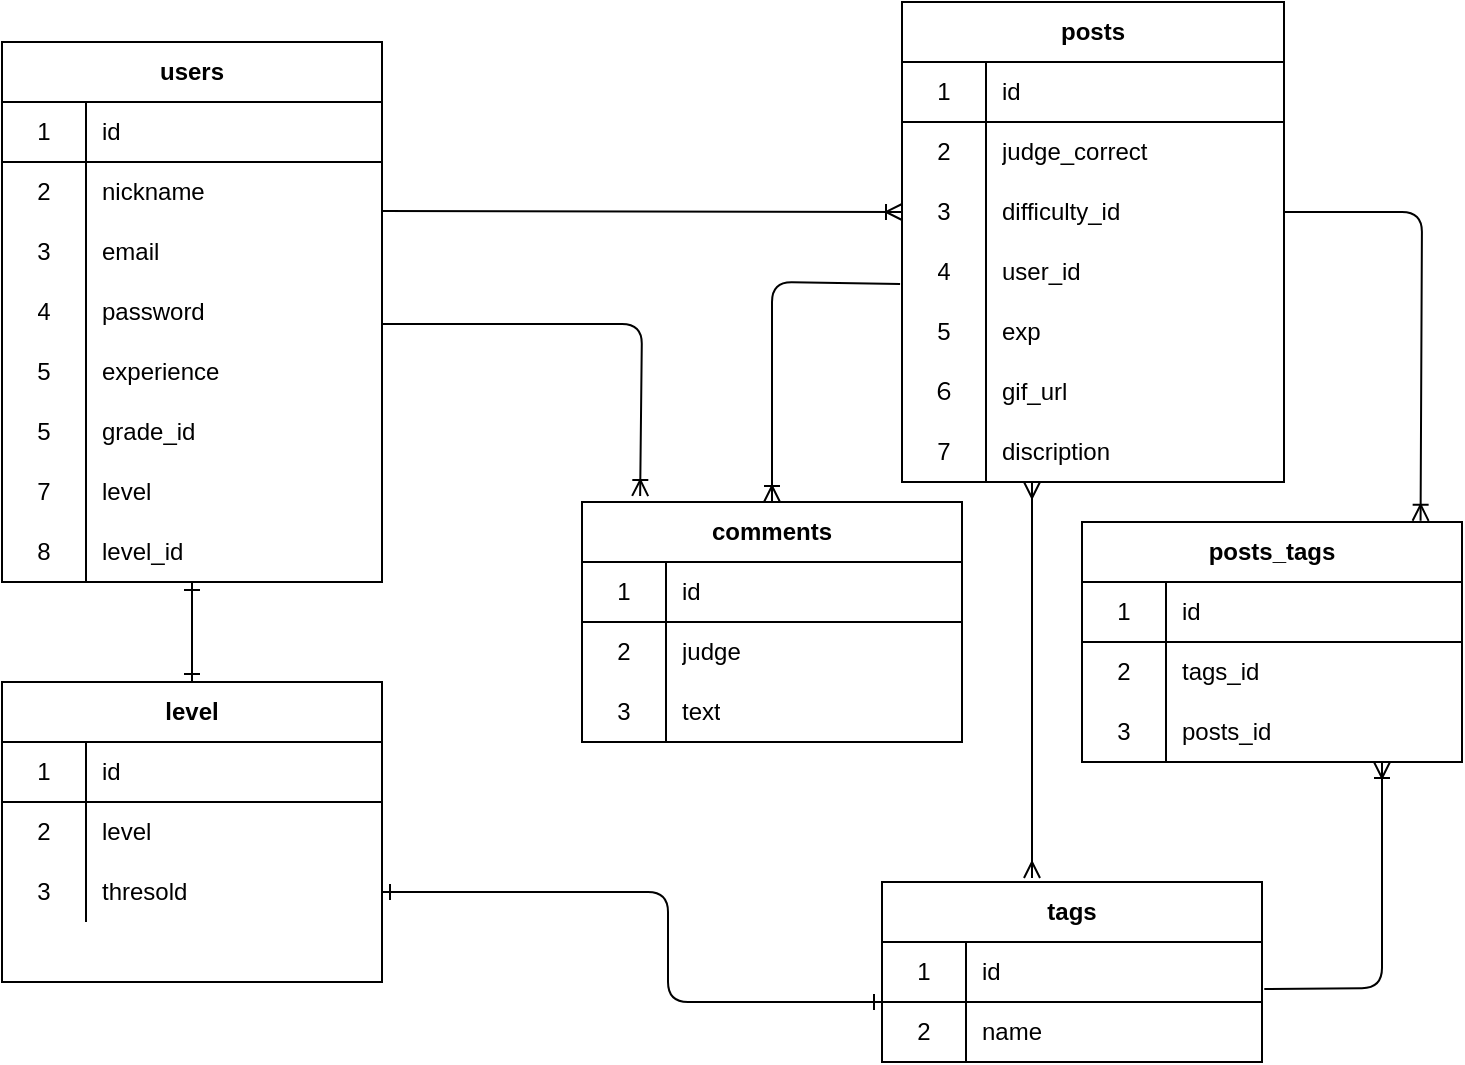 <mxfile version="13.6.5">
    <diagram id="AvEGPFQrS9TUnuEc9XVp" name="ページ1">
        <mxGraphModel dx="946" dy="561" grid="1" gridSize="10" guides="1" tooltips="1" connect="1" arrows="1" fold="1" page="1" pageScale="1" pageWidth="827" pageHeight="1169" math="0" shadow="0">
            <root>
                <mxCell id="0"/>
                <mxCell id="1" parent="0"/>
                <mxCell id="5" value="users" style="shape=table;html=1;whiteSpace=wrap;startSize=30;container=1;collapsible=0;childLayout=tableLayout;fixedRows=1;rowLines=0;fontStyle=1;align=center;" parent="1" vertex="1">
                    <mxGeometry x="80" y="40" width="190" height="270" as="geometry"/>
                </mxCell>
                <mxCell id="6" value="" style="shape=partialRectangle;html=1;whiteSpace=wrap;collapsible=0;dropTarget=0;pointerEvents=0;fillColor=none;top=0;left=0;bottom=1;right=0;points=[[0,0.5],[1,0.5]];portConstraint=eastwest;" parent="5" vertex="1">
                    <mxGeometry y="30" width="190" height="30" as="geometry"/>
                </mxCell>
                <mxCell id="7" value="1" style="shape=partialRectangle;html=1;whiteSpace=wrap;connectable=0;fillColor=none;top=0;left=0;bottom=0;right=0;overflow=hidden;" parent="6" vertex="1">
                    <mxGeometry width="42" height="30" as="geometry"/>
                </mxCell>
                <mxCell id="8" value="id" style="shape=partialRectangle;html=1;whiteSpace=wrap;connectable=0;fillColor=none;top=0;left=0;bottom=0;right=0;align=left;spacingLeft=6;overflow=hidden;" parent="6" vertex="1">
                    <mxGeometry x="42" width="148" height="30" as="geometry"/>
                </mxCell>
                <mxCell id="9" value="" style="shape=partialRectangle;html=1;whiteSpace=wrap;collapsible=0;dropTarget=0;pointerEvents=0;fillColor=none;top=0;left=0;bottom=0;right=0;points=[[0,0.5],[1,0.5]];portConstraint=eastwest;" parent="5" vertex="1">
                    <mxGeometry y="60" width="190" height="30" as="geometry"/>
                </mxCell>
                <mxCell id="10" value="2" style="shape=partialRectangle;html=1;whiteSpace=wrap;connectable=0;fillColor=none;top=0;left=0;bottom=0;right=0;overflow=hidden;" parent="9" vertex="1">
                    <mxGeometry width="42" height="30" as="geometry"/>
                </mxCell>
                <mxCell id="11" value="nickname" style="shape=partialRectangle;html=1;whiteSpace=wrap;connectable=0;fillColor=none;top=0;left=0;bottom=0;right=0;align=left;spacingLeft=6;overflow=hidden;" parent="9" vertex="1">
                    <mxGeometry x="42" width="148" height="30" as="geometry"/>
                </mxCell>
                <mxCell id="12" value="" style="shape=partialRectangle;html=1;whiteSpace=wrap;collapsible=0;dropTarget=0;pointerEvents=0;fillColor=none;top=0;left=0;bottom=0;right=0;points=[[0,0.5],[1,0.5]];portConstraint=eastwest;" parent="5" vertex="1">
                    <mxGeometry y="90" width="190" height="30" as="geometry"/>
                </mxCell>
                <mxCell id="13" value="3" style="shape=partialRectangle;html=1;whiteSpace=wrap;connectable=0;fillColor=none;top=0;left=0;bottom=0;right=0;overflow=hidden;" parent="12" vertex="1">
                    <mxGeometry width="42" height="30" as="geometry"/>
                </mxCell>
                <mxCell id="14" value="email" style="shape=partialRectangle;html=1;whiteSpace=wrap;connectable=0;fillColor=none;top=0;left=0;bottom=0;right=0;align=left;spacingLeft=6;overflow=hidden;" parent="12" vertex="1">
                    <mxGeometry x="42" width="148" height="30" as="geometry"/>
                </mxCell>
                <mxCell id="15" value="" style="shape=partialRectangle;html=1;whiteSpace=wrap;collapsible=0;dropTarget=0;pointerEvents=0;fillColor=none;top=0;left=0;bottom=0;right=0;points=[[0,0.5],[1,0.5]];portConstraint=eastwest;" parent="5" vertex="1">
                    <mxGeometry y="120" width="190" height="30" as="geometry"/>
                </mxCell>
                <mxCell id="16" value="4" style="shape=partialRectangle;html=1;whiteSpace=wrap;connectable=0;fillColor=none;top=0;left=0;bottom=0;right=0;overflow=hidden;" parent="15" vertex="1">
                    <mxGeometry width="42" height="30" as="geometry"/>
                </mxCell>
                <mxCell id="17" value="password" style="shape=partialRectangle;html=1;whiteSpace=wrap;connectable=0;fillColor=none;top=0;left=0;bottom=0;right=0;align=left;spacingLeft=6;overflow=hidden;" parent="15" vertex="1">
                    <mxGeometry x="42" width="148" height="30" as="geometry"/>
                </mxCell>
                <mxCell id="18" value="" style="shape=partialRectangle;html=1;whiteSpace=wrap;collapsible=0;dropTarget=0;pointerEvents=0;fillColor=none;top=0;left=0;bottom=0;right=0;points=[[0,0.5],[1,0.5]];portConstraint=eastwest;" parent="5" vertex="1">
                    <mxGeometry y="150" width="190" height="30" as="geometry"/>
                </mxCell>
                <mxCell id="19" value="5" style="shape=partialRectangle;html=1;whiteSpace=wrap;connectable=0;fillColor=none;top=0;left=0;bottom=0;right=0;overflow=hidden;" parent="18" vertex="1">
                    <mxGeometry width="42" height="30" as="geometry"/>
                </mxCell>
                <mxCell id="20" value="experience" style="shape=partialRectangle;html=1;whiteSpace=wrap;connectable=0;fillColor=none;top=0;left=0;bottom=0;right=0;align=left;spacingLeft=6;overflow=hidden;" parent="18" vertex="1">
                    <mxGeometry x="42" width="148" height="30" as="geometry"/>
                </mxCell>
                <mxCell id="21" value="" style="shape=partialRectangle;html=1;whiteSpace=wrap;collapsible=0;dropTarget=0;pointerEvents=0;fillColor=none;top=0;left=0;bottom=0;right=0;points=[[0,0.5],[1,0.5]];portConstraint=eastwest;" parent="5" vertex="1">
                    <mxGeometry y="180" width="190" height="30" as="geometry"/>
                </mxCell>
                <mxCell id="22" value="5" style="shape=partialRectangle;html=1;whiteSpace=wrap;connectable=0;fillColor=none;top=0;left=0;bottom=0;right=0;overflow=hidden;" parent="21" vertex="1">
                    <mxGeometry width="42" height="30" as="geometry"/>
                </mxCell>
                <mxCell id="23" value="grade_id" style="shape=partialRectangle;html=1;whiteSpace=wrap;connectable=0;fillColor=none;top=0;left=0;bottom=0;right=0;align=left;spacingLeft=6;overflow=hidden;" parent="21" vertex="1">
                    <mxGeometry x="42" width="148" height="30" as="geometry"/>
                </mxCell>
                <mxCell id="44" value="" style="shape=partialRectangle;html=1;whiteSpace=wrap;collapsible=0;dropTarget=0;pointerEvents=0;fillColor=none;top=0;left=0;bottom=0;right=0;points=[[0,0.5],[1,0.5]];portConstraint=eastwest;" parent="5" vertex="1">
                    <mxGeometry y="210" width="190" height="30" as="geometry"/>
                </mxCell>
                <mxCell id="45" value="7" style="shape=partialRectangle;html=1;whiteSpace=wrap;connectable=0;fillColor=none;top=0;left=0;bottom=0;right=0;overflow=hidden;" parent="44" vertex="1">
                    <mxGeometry width="42" height="30" as="geometry"/>
                </mxCell>
                <mxCell id="46" value="level" style="shape=partialRectangle;html=1;whiteSpace=wrap;connectable=0;fillColor=none;top=0;left=0;bottom=0;right=0;align=left;spacingLeft=6;overflow=hidden;" parent="44" vertex="1">
                    <mxGeometry x="42" width="148" height="30" as="geometry"/>
                </mxCell>
                <mxCell id="47" value="" style="shape=partialRectangle;html=1;whiteSpace=wrap;collapsible=0;dropTarget=0;pointerEvents=0;fillColor=none;top=0;left=0;bottom=0;right=0;points=[[0,0.5],[1,0.5]];portConstraint=eastwest;" parent="5" vertex="1">
                    <mxGeometry y="240" width="190" height="30" as="geometry"/>
                </mxCell>
                <mxCell id="48" value="8" style="shape=partialRectangle;html=1;whiteSpace=wrap;connectable=0;fillColor=none;top=0;left=0;bottom=0;right=0;overflow=hidden;" parent="47" vertex="1">
                    <mxGeometry width="42" height="30" as="geometry"/>
                </mxCell>
                <mxCell id="49" value="level_id" style="shape=partialRectangle;html=1;whiteSpace=wrap;connectable=0;fillColor=none;top=0;left=0;bottom=0;right=0;align=left;spacingLeft=6;overflow=hidden;" parent="47" vertex="1">
                    <mxGeometry x="42" width="148" height="30" as="geometry"/>
                </mxCell>
                <mxCell id="141" value="tags" style="shape=table;html=1;whiteSpace=wrap;startSize=30;container=1;collapsible=0;childLayout=tableLayout;fixedRows=1;rowLines=0;fontStyle=1;align=center;" parent="1" vertex="1">
                    <mxGeometry x="520" y="460" width="190" height="90" as="geometry"/>
                </mxCell>
                <mxCell id="142" value="" style="shape=partialRectangle;html=1;whiteSpace=wrap;collapsible=0;dropTarget=0;pointerEvents=0;fillColor=none;top=0;left=0;bottom=1;right=0;points=[[0,0.5],[1,0.5]];portConstraint=eastwest;" parent="141" vertex="1">
                    <mxGeometry y="30" width="190" height="30" as="geometry"/>
                </mxCell>
                <mxCell id="143" value="1" style="shape=partialRectangle;html=1;whiteSpace=wrap;connectable=0;fillColor=none;top=0;left=0;bottom=0;right=0;overflow=hidden;" parent="142" vertex="1">
                    <mxGeometry width="42" height="30" as="geometry"/>
                </mxCell>
                <mxCell id="144" value="id" style="shape=partialRectangle;html=1;whiteSpace=wrap;connectable=0;fillColor=none;top=0;left=0;bottom=0;right=0;align=left;spacingLeft=6;overflow=hidden;" parent="142" vertex="1">
                    <mxGeometry x="42" width="148" height="30" as="geometry"/>
                </mxCell>
                <mxCell id="145" value="" style="shape=partialRectangle;html=1;whiteSpace=wrap;collapsible=0;dropTarget=0;pointerEvents=0;fillColor=none;top=0;left=0;bottom=0;right=0;points=[[0,0.5],[1,0.5]];portConstraint=eastwest;" parent="141" vertex="1">
                    <mxGeometry y="60" width="190" height="30" as="geometry"/>
                </mxCell>
                <mxCell id="146" value="2" style="shape=partialRectangle;html=1;whiteSpace=wrap;connectable=0;fillColor=none;top=0;left=0;bottom=0;right=0;overflow=hidden;" parent="145" vertex="1">
                    <mxGeometry width="42" height="30" as="geometry"/>
                </mxCell>
                <mxCell id="147" value="name" style="shape=partialRectangle;html=1;whiteSpace=wrap;connectable=0;fillColor=none;top=0;left=0;bottom=0;right=0;align=left;spacingLeft=6;overflow=hidden;" parent="145" vertex="1">
                    <mxGeometry x="42" width="148" height="30" as="geometry"/>
                </mxCell>
                <mxCell id="151" value="posts_tags" style="shape=table;html=1;whiteSpace=wrap;startSize=30;container=1;collapsible=0;childLayout=tableLayout;fixedRows=1;rowLines=0;fontStyle=1;align=center;" parent="1" vertex="1">
                    <mxGeometry x="620" y="280" width="190" height="120" as="geometry"/>
                </mxCell>
                <mxCell id="152" value="" style="shape=partialRectangle;html=1;whiteSpace=wrap;collapsible=0;dropTarget=0;pointerEvents=0;fillColor=none;top=0;left=0;bottom=1;right=0;points=[[0,0.5],[1,0.5]];portConstraint=eastwest;" parent="151" vertex="1">
                    <mxGeometry y="30" width="190" height="30" as="geometry"/>
                </mxCell>
                <mxCell id="153" value="1" style="shape=partialRectangle;html=1;whiteSpace=wrap;connectable=0;fillColor=none;top=0;left=0;bottom=0;right=0;overflow=hidden;" parent="152" vertex="1">
                    <mxGeometry width="42" height="30" as="geometry"/>
                </mxCell>
                <mxCell id="154" value="id" style="shape=partialRectangle;html=1;whiteSpace=wrap;connectable=0;fillColor=none;top=0;left=0;bottom=0;right=0;align=left;spacingLeft=6;overflow=hidden;" parent="152" vertex="1">
                    <mxGeometry x="42" width="148" height="30" as="geometry"/>
                </mxCell>
                <mxCell id="155" value="" style="shape=partialRectangle;html=1;whiteSpace=wrap;collapsible=0;dropTarget=0;pointerEvents=0;fillColor=none;top=0;left=0;bottom=0;right=0;points=[[0,0.5],[1,0.5]];portConstraint=eastwest;" parent="151" vertex="1">
                    <mxGeometry y="60" width="190" height="30" as="geometry"/>
                </mxCell>
                <mxCell id="156" value="2" style="shape=partialRectangle;html=1;whiteSpace=wrap;connectable=0;fillColor=none;top=0;left=0;bottom=0;right=0;overflow=hidden;" parent="155" vertex="1">
                    <mxGeometry width="42" height="30" as="geometry"/>
                </mxCell>
                <mxCell id="157" value="tags_id" style="shape=partialRectangle;html=1;whiteSpace=wrap;connectable=0;fillColor=none;top=0;left=0;bottom=0;right=0;align=left;spacingLeft=6;overflow=hidden;" parent="155" vertex="1">
                    <mxGeometry x="42" width="148" height="30" as="geometry"/>
                </mxCell>
                <mxCell id="158" value="" style="shape=partialRectangle;html=1;whiteSpace=wrap;collapsible=0;dropTarget=0;pointerEvents=0;fillColor=none;top=0;left=0;bottom=0;right=0;points=[[0,0.5],[1,0.5]];portConstraint=eastwest;" parent="151" vertex="1">
                    <mxGeometry y="90" width="190" height="30" as="geometry"/>
                </mxCell>
                <mxCell id="159" value="3" style="shape=partialRectangle;html=1;whiteSpace=wrap;connectable=0;fillColor=none;top=0;left=0;bottom=0;right=0;overflow=hidden;" parent="158" vertex="1">
                    <mxGeometry width="42" height="30" as="geometry"/>
                </mxCell>
                <mxCell id="160" value="posts_id" style="shape=partialRectangle;html=1;whiteSpace=wrap;connectable=0;fillColor=none;top=0;left=0;bottom=0;right=0;align=left;spacingLeft=6;overflow=hidden;" parent="158" vertex="1">
                    <mxGeometry x="42" width="148" height="30" as="geometry"/>
                </mxCell>
                <mxCell id="185" value="" style="endArrow=ERoneToMany;html=1;entryX=0.153;entryY=-0.025;entryDx=0;entryDy=0;endFill=0;entryPerimeter=0;" parent="1" target="116" edge="1">
                    <mxGeometry width="50" height="50" relative="1" as="geometry">
                        <mxPoint x="270" y="181" as="sourcePoint"/>
                        <mxPoint x="330" y="370" as="targetPoint"/>
                        <Array as="points">
                            <mxPoint x="400" y="181"/>
                        </Array>
                    </mxGeometry>
                </mxCell>
                <mxCell id="186" value="" style="endArrow=ERoneToMany;html=1;entryX=0;entryY=0.5;entryDx=0;entryDy=0;endFill=0;exitX=0.999;exitY=0.817;exitDx=0;exitDy=0;exitPerimeter=0;" parent="1" source="9" target="98" edge="1">
                    <mxGeometry width="50" height="50" relative="1" as="geometry">
                        <mxPoint x="310.0" y="40" as="sourcePoint"/>
                        <mxPoint x="430" y="180.28" as="targetPoint"/>
                        <Array as="points"/>
                    </mxGeometry>
                </mxCell>
                <mxCell id="91" value="posts" style="shape=table;html=1;whiteSpace=wrap;startSize=30;container=1;collapsible=0;childLayout=tableLayout;fixedRows=1;rowLines=0;fontStyle=1;align=center;" parent="1" vertex="1">
                    <mxGeometry x="530" y="20" width="191" height="240" as="geometry"/>
                </mxCell>
                <mxCell id="92" value="" style="shape=partialRectangle;html=1;whiteSpace=wrap;collapsible=0;dropTarget=0;pointerEvents=0;fillColor=none;top=0;left=0;bottom=1;right=0;points=[[0,0.5],[1,0.5]];portConstraint=eastwest;" parent="91" vertex="1">
                    <mxGeometry y="30" width="191" height="30" as="geometry"/>
                </mxCell>
                <mxCell id="93" value="1" style="shape=partialRectangle;html=1;whiteSpace=wrap;connectable=0;fillColor=none;top=0;left=0;bottom=0;right=0;overflow=hidden;" parent="92" vertex="1">
                    <mxGeometry width="42" height="30" as="geometry"/>
                </mxCell>
                <mxCell id="94" value="id" style="shape=partialRectangle;html=1;whiteSpace=wrap;connectable=0;fillColor=none;top=0;left=0;bottom=0;right=0;align=left;spacingLeft=6;overflow=hidden;" parent="92" vertex="1">
                    <mxGeometry x="42" width="149" height="30" as="geometry"/>
                </mxCell>
                <mxCell id="95" value="" style="shape=partialRectangle;html=1;whiteSpace=wrap;collapsible=0;dropTarget=0;pointerEvents=0;fillColor=none;top=0;left=0;bottom=0;right=0;points=[[0,0.5],[1,0.5]];portConstraint=eastwest;" parent="91" vertex="1">
                    <mxGeometry y="60" width="191" height="30" as="geometry"/>
                </mxCell>
                <mxCell id="96" value="2" style="shape=partialRectangle;html=1;whiteSpace=wrap;connectable=0;fillColor=none;top=0;left=0;bottom=0;right=0;overflow=hidden;" parent="95" vertex="1">
                    <mxGeometry width="42" height="30" as="geometry"/>
                </mxCell>
                <mxCell id="97" value="judge_correct" style="shape=partialRectangle;html=1;whiteSpace=wrap;connectable=0;fillColor=none;top=0;left=0;bottom=0;right=0;align=left;spacingLeft=6;overflow=hidden;" parent="95" vertex="1">
                    <mxGeometry x="42" width="149" height="30" as="geometry"/>
                </mxCell>
                <mxCell id="98" value="" style="shape=partialRectangle;html=1;whiteSpace=wrap;collapsible=0;dropTarget=0;pointerEvents=0;fillColor=none;top=0;left=0;bottom=0;right=0;points=[[0,0.5],[1,0.5]];portConstraint=eastwest;" parent="91" vertex="1">
                    <mxGeometry y="90" width="191" height="30" as="geometry"/>
                </mxCell>
                <mxCell id="99" value="3" style="shape=partialRectangle;html=1;whiteSpace=wrap;connectable=0;fillColor=none;top=0;left=0;bottom=0;right=0;overflow=hidden;" parent="98" vertex="1">
                    <mxGeometry width="42" height="30" as="geometry"/>
                </mxCell>
                <mxCell id="100" value="difficulty_id" style="shape=partialRectangle;html=1;whiteSpace=wrap;connectable=0;fillColor=none;top=0;left=0;bottom=0;right=0;align=left;spacingLeft=6;overflow=hidden;" parent="98" vertex="1">
                    <mxGeometry x="42" width="149" height="30" as="geometry"/>
                </mxCell>
                <mxCell id="101" value="" style="shape=partialRectangle;html=1;whiteSpace=wrap;collapsible=0;dropTarget=0;pointerEvents=0;fillColor=none;top=0;left=0;bottom=0;right=0;points=[[0,0.5],[1,0.5]];portConstraint=eastwest;" parent="91" vertex="1">
                    <mxGeometry y="120" width="191" height="30" as="geometry"/>
                </mxCell>
                <mxCell id="102" value="4" style="shape=partialRectangle;html=1;whiteSpace=wrap;connectable=0;fillColor=none;top=0;left=0;bottom=0;right=0;overflow=hidden;" parent="101" vertex="1">
                    <mxGeometry width="42" height="30" as="geometry"/>
                </mxCell>
                <mxCell id="103" value="user_id" style="shape=partialRectangle;html=1;whiteSpace=wrap;connectable=0;fillColor=none;top=0;left=0;bottom=0;right=0;align=left;spacingLeft=6;overflow=hidden;" parent="101" vertex="1">
                    <mxGeometry x="42" width="149" height="30" as="geometry"/>
                </mxCell>
                <mxCell id="104" value="" style="shape=partialRectangle;html=1;whiteSpace=wrap;collapsible=0;dropTarget=0;pointerEvents=0;fillColor=none;top=0;left=0;bottom=0;right=0;points=[[0,0.5],[1,0.5]];portConstraint=eastwest;" parent="91" vertex="1">
                    <mxGeometry y="150" width="191" height="30" as="geometry"/>
                </mxCell>
                <mxCell id="105" value="5" style="shape=partialRectangle;html=1;whiteSpace=wrap;connectable=0;fillColor=none;top=0;left=0;bottom=0;right=0;overflow=hidden;" parent="104" vertex="1">
                    <mxGeometry width="42" height="30" as="geometry"/>
                </mxCell>
                <mxCell id="106" value="exp" style="shape=partialRectangle;html=1;whiteSpace=wrap;connectable=0;fillColor=none;top=0;left=0;bottom=0;right=0;align=left;spacingLeft=6;overflow=hidden;" parent="104" vertex="1">
                    <mxGeometry x="42" width="149" height="30" as="geometry"/>
                </mxCell>
                <mxCell id="216" value="" style="shape=partialRectangle;html=1;whiteSpace=wrap;collapsible=0;dropTarget=0;pointerEvents=0;fillColor=none;top=0;left=0;bottom=0;right=0;points=[[0,0.5],[1,0.5]];portConstraint=eastwest;" parent="91" vertex="1">
                    <mxGeometry y="180" width="191" height="30" as="geometry"/>
                </mxCell>
                <mxCell id="217" value="６" style="shape=partialRectangle;html=1;whiteSpace=wrap;connectable=0;fillColor=none;top=0;left=0;bottom=0;right=0;overflow=hidden;" parent="216" vertex="1">
                    <mxGeometry width="42" height="30" as="geometry"/>
                </mxCell>
                <mxCell id="218" value="gif_url" style="shape=partialRectangle;html=1;whiteSpace=wrap;connectable=0;fillColor=none;top=0;left=0;bottom=0;right=0;align=left;spacingLeft=6;overflow=hidden;" parent="216" vertex="1">
                    <mxGeometry x="42" width="149" height="30" as="geometry"/>
                </mxCell>
                <mxCell id="219" value="" style="shape=partialRectangle;html=1;whiteSpace=wrap;collapsible=0;dropTarget=0;pointerEvents=0;fillColor=none;top=0;left=0;bottom=0;right=0;points=[[0,0.5],[1,0.5]];portConstraint=eastwest;" vertex="1" parent="91">
                    <mxGeometry y="210" width="191" height="30" as="geometry"/>
                </mxCell>
                <mxCell id="220" value="7" style="shape=partialRectangle;html=1;whiteSpace=wrap;connectable=0;fillColor=none;top=0;left=0;bottom=0;right=0;overflow=hidden;" vertex="1" parent="219">
                    <mxGeometry width="42" height="30" as="geometry"/>
                </mxCell>
                <mxCell id="221" value="discription" style="shape=partialRectangle;html=1;whiteSpace=wrap;connectable=0;fillColor=none;top=0;left=0;bottom=0;right=0;align=left;spacingLeft=6;overflow=hidden;" vertex="1" parent="219">
                    <mxGeometry x="42" width="149" height="30" as="geometry"/>
                </mxCell>
                <mxCell id="188" value="" style="endArrow=ERoneToMany;html=1;endFill=0;exitX=-0.005;exitY=0.702;exitDx=0;exitDy=0;exitPerimeter=0;" parent="1" source="101" target="116" edge="1">
                    <mxGeometry width="50" height="50" relative="1" as="geometry">
                        <mxPoint x="509" y="160" as="sourcePoint"/>
                        <mxPoint x="508.5" y="270" as="targetPoint"/>
                        <Array as="points">
                            <mxPoint x="465" y="160"/>
                        </Array>
                    </mxGeometry>
                </mxCell>
                <mxCell id="53" value="level" style="shape=table;html=1;whiteSpace=wrap;startSize=30;container=1;collapsible=0;childLayout=tableLayout;fixedRows=1;rowLines=0;fontStyle=1;align=center;" parent="1" vertex="1">
                    <mxGeometry x="80" y="360" width="190" height="150" as="geometry"/>
                </mxCell>
                <mxCell id="54" value="" style="shape=partialRectangle;html=1;whiteSpace=wrap;collapsible=0;dropTarget=0;pointerEvents=0;fillColor=none;top=0;left=0;bottom=1;right=0;points=[[0,0.5],[1,0.5]];portConstraint=eastwest;" parent="53" vertex="1">
                    <mxGeometry y="30" width="190" height="30" as="geometry"/>
                </mxCell>
                <mxCell id="55" value="1" style="shape=partialRectangle;html=1;whiteSpace=wrap;connectable=0;fillColor=none;top=0;left=0;bottom=0;right=0;overflow=hidden;" parent="54" vertex="1">
                    <mxGeometry width="42" height="30" as="geometry"/>
                </mxCell>
                <mxCell id="56" value="id" style="shape=partialRectangle;html=1;whiteSpace=wrap;connectable=0;fillColor=none;top=0;left=0;bottom=0;right=0;align=left;spacingLeft=6;overflow=hidden;" parent="54" vertex="1">
                    <mxGeometry x="42" width="148" height="30" as="geometry"/>
                </mxCell>
                <mxCell id="57" value="" style="shape=partialRectangle;html=1;whiteSpace=wrap;collapsible=0;dropTarget=0;pointerEvents=0;fillColor=none;top=0;left=0;bottom=0;right=0;points=[[0,0.5],[1,0.5]];portConstraint=eastwest;" parent="53" vertex="1">
                    <mxGeometry y="60" width="190" height="30" as="geometry"/>
                </mxCell>
                <mxCell id="58" value="2" style="shape=partialRectangle;html=1;whiteSpace=wrap;connectable=0;fillColor=none;top=0;left=0;bottom=0;right=0;overflow=hidden;" parent="57" vertex="1">
                    <mxGeometry width="42" height="30" as="geometry"/>
                </mxCell>
                <mxCell id="59" value="level" style="shape=partialRectangle;html=1;whiteSpace=wrap;connectable=0;fillColor=none;top=0;left=0;bottom=0;right=0;align=left;spacingLeft=6;overflow=hidden;" parent="57" vertex="1">
                    <mxGeometry x="42" width="148" height="30" as="geometry"/>
                </mxCell>
                <mxCell id="60" value="" style="shape=partialRectangle;html=1;whiteSpace=wrap;collapsible=0;dropTarget=0;pointerEvents=0;fillColor=none;top=0;left=0;bottom=0;right=0;points=[[0,0.5],[1,0.5]];portConstraint=eastwest;" parent="53" vertex="1">
                    <mxGeometry y="90" width="190" height="30" as="geometry"/>
                </mxCell>
                <mxCell id="61" value="3" style="shape=partialRectangle;html=1;whiteSpace=wrap;connectable=0;fillColor=none;top=0;left=0;bottom=0;right=0;overflow=hidden;" parent="60" vertex="1">
                    <mxGeometry width="42" height="30" as="geometry"/>
                </mxCell>
                <mxCell id="62" value="thresold" style="shape=partialRectangle;html=1;whiteSpace=wrap;connectable=0;fillColor=none;top=0;left=0;bottom=0;right=0;align=left;spacingLeft=6;overflow=hidden;" parent="60" vertex="1">
                    <mxGeometry x="42" width="148" height="30" as="geometry"/>
                </mxCell>
                <mxCell id="116" value="comments" style="shape=table;html=1;whiteSpace=wrap;startSize=30;container=1;collapsible=0;childLayout=tableLayout;fixedRows=1;rowLines=0;fontStyle=1;align=center;" parent="1" vertex="1">
                    <mxGeometry x="370" y="270" width="190" height="120" as="geometry"/>
                </mxCell>
                <mxCell id="117" value="" style="shape=partialRectangle;html=1;whiteSpace=wrap;collapsible=0;dropTarget=0;pointerEvents=0;fillColor=none;top=0;left=0;bottom=1;right=0;points=[[0,0.5],[1,0.5]];portConstraint=eastwest;" parent="116" vertex="1">
                    <mxGeometry y="30" width="190" height="30" as="geometry"/>
                </mxCell>
                <mxCell id="118" value="1" style="shape=partialRectangle;html=1;whiteSpace=wrap;connectable=0;fillColor=none;top=0;left=0;bottom=0;right=0;overflow=hidden;" parent="117" vertex="1">
                    <mxGeometry width="42" height="30" as="geometry"/>
                </mxCell>
                <mxCell id="119" value="id" style="shape=partialRectangle;html=1;whiteSpace=wrap;connectable=0;fillColor=none;top=0;left=0;bottom=0;right=0;align=left;spacingLeft=6;overflow=hidden;" parent="117" vertex="1">
                    <mxGeometry x="42" width="148" height="30" as="geometry"/>
                </mxCell>
                <mxCell id="120" value="" style="shape=partialRectangle;html=1;whiteSpace=wrap;collapsible=0;dropTarget=0;pointerEvents=0;fillColor=none;top=0;left=0;bottom=0;right=0;points=[[0,0.5],[1,0.5]];portConstraint=eastwest;" parent="116" vertex="1">
                    <mxGeometry y="60" width="190" height="30" as="geometry"/>
                </mxCell>
                <mxCell id="121" value="2" style="shape=partialRectangle;html=1;whiteSpace=wrap;connectable=0;fillColor=none;top=0;left=0;bottom=0;right=0;overflow=hidden;" parent="120" vertex="1">
                    <mxGeometry width="42" height="30" as="geometry"/>
                </mxCell>
                <mxCell id="122" value="judge" style="shape=partialRectangle;html=1;whiteSpace=wrap;connectable=0;fillColor=none;top=0;left=0;bottom=0;right=0;align=left;spacingLeft=6;overflow=hidden;" parent="120" vertex="1">
                    <mxGeometry x="42" width="148" height="30" as="geometry"/>
                </mxCell>
                <mxCell id="123" value="" style="shape=partialRectangle;html=1;whiteSpace=wrap;collapsible=0;dropTarget=0;pointerEvents=0;fillColor=none;top=0;left=0;bottom=0;right=0;points=[[0,0.5],[1,0.5]];portConstraint=eastwest;" parent="116" vertex="1">
                    <mxGeometry y="90" width="190" height="30" as="geometry"/>
                </mxCell>
                <mxCell id="124" value="3" style="shape=partialRectangle;html=1;whiteSpace=wrap;connectable=0;fillColor=none;top=0;left=0;bottom=0;right=0;overflow=hidden;" parent="123" vertex="1">
                    <mxGeometry width="42" height="30" as="geometry"/>
                </mxCell>
                <mxCell id="125" value="text" style="shape=partialRectangle;html=1;whiteSpace=wrap;connectable=0;fillColor=none;top=0;left=0;bottom=0;right=0;align=left;spacingLeft=6;overflow=hidden;" parent="123" vertex="1">
                    <mxGeometry x="42" width="148" height="30" as="geometry"/>
                </mxCell>
                <mxCell id="189" value="" style="endArrow=ERoneToMany;html=1;entryX=0.891;entryY=-0.005;entryDx=0;entryDy=0;endFill=0;exitX=1;exitY=0.5;exitDx=0;exitDy=0;entryPerimeter=0;" parent="1" source="98" target="151" edge="1">
                    <mxGeometry width="50" height="50" relative="1" as="geometry">
                        <mxPoint x="740" y="200" as="sourcePoint"/>
                        <mxPoint x="518.5" y="280" as="targetPoint"/>
                        <Array as="points">
                            <mxPoint x="790" y="125"/>
                        </Array>
                    </mxGeometry>
                </mxCell>
                <mxCell id="190" value="" style="endArrow=ERoneToMany;html=1;endFill=0;exitX=1.006;exitY=0.783;exitDx=0;exitDy=0;exitPerimeter=0;" parent="1" source="142" edge="1">
                    <mxGeometry width="50" height="50" relative="1" as="geometry">
                        <mxPoint x="731" y="135" as="sourcePoint"/>
                        <mxPoint x="770" y="400" as="targetPoint"/>
                        <Array as="points">
                            <mxPoint x="770" y="513"/>
                            <mxPoint x="770" y="410"/>
                        </Array>
                    </mxGeometry>
                </mxCell>
                <mxCell id="191" value="" style="endArrow=ERmany;html=1;endFill=0;startArrow=ERmany;startFill=0;" parent="1" edge="1">
                    <mxGeometry width="50" height="50" relative="1" as="geometry">
                        <mxPoint x="595" y="458" as="sourcePoint"/>
                        <mxPoint x="595" y="260" as="targetPoint"/>
                        <Array as="points">
                            <mxPoint x="595" y="310"/>
                        </Array>
                    </mxGeometry>
                </mxCell>
                <mxCell id="193" value="" style="endArrow=ERone;html=1;endFill=0;startArrow=ERone;startFill=0;" parent="1" source="47" target="53" edge="1">
                    <mxGeometry width="50" height="50" relative="1" as="geometry">
                        <mxPoint x="175" y="310" as="sourcePoint"/>
                        <mxPoint x="290" y="260" as="targetPoint"/>
                    </mxGeometry>
                </mxCell>
                <mxCell id="199" value="" style="endArrow=ERone;html=1;endFill=0;entryX=1;entryY=0.5;entryDx=0;entryDy=0;startArrow=ERone;startFill=0;exitX=0;exitY=0;exitDx=0;exitDy=0;exitPerimeter=0;" parent="1" source="145" target="60" edge="1">
                    <mxGeometry width="50" height="50" relative="1" as="geometry">
                        <mxPoint x="413.21" y="545.81" as="sourcePoint"/>
                        <mxPoint x="412.004" y="260.0" as="targetPoint"/>
                        <Array as="points">
                            <mxPoint x="413" y="520"/>
                            <mxPoint x="413" y="465"/>
                        </Array>
                    </mxGeometry>
                </mxCell>
            </root>
        </mxGraphModel>
    </diagram>
</mxfile>